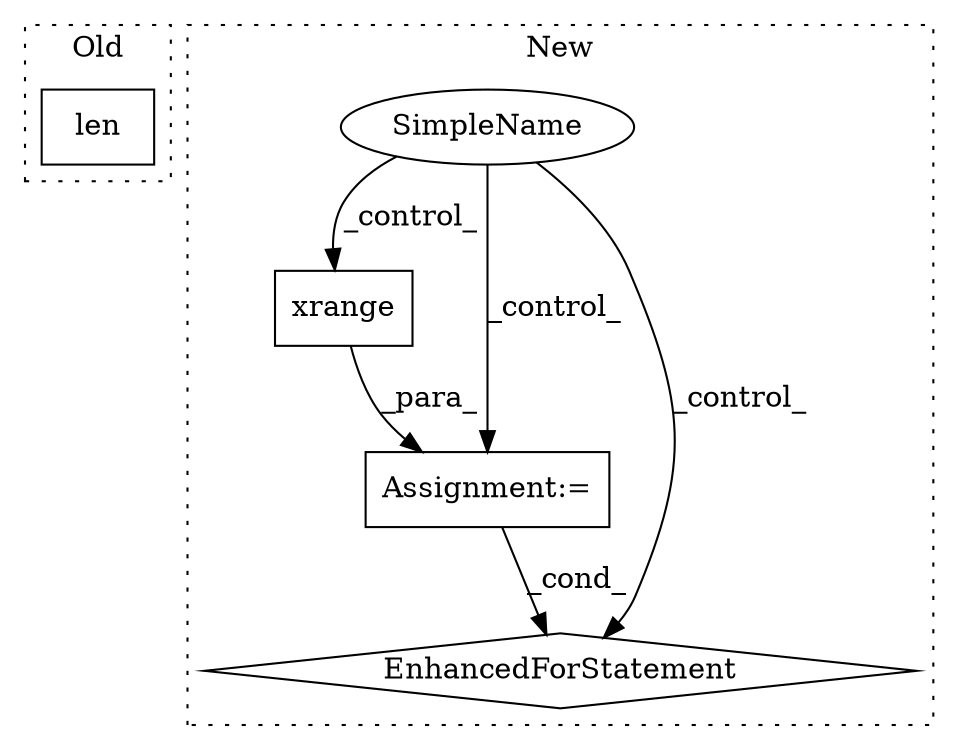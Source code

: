 digraph G {
subgraph cluster0 {
1 [label="len" a="32" s="9225,9234" l="4,1" shape="box"];
label = "Old";
style="dotted";
}
subgraph cluster1 {
2 [label="xrange" a="32" s="9450,9470" l="7,1" shape="box"];
3 [label="Assignment:=" a="7" s="9377,9471" l="65,2" shape="box"];
4 [label="SimpleName" a="42" s="" l="" shape="ellipse"];
5 [label="EnhancedForStatement" a="70" s="9377,9471" l="65,2" shape="diamond"];
label = "New";
style="dotted";
}
2 -> 3 [label="_para_"];
3 -> 5 [label="_cond_"];
4 -> 2 [label="_control_"];
4 -> 3 [label="_control_"];
4 -> 5 [label="_control_"];
}